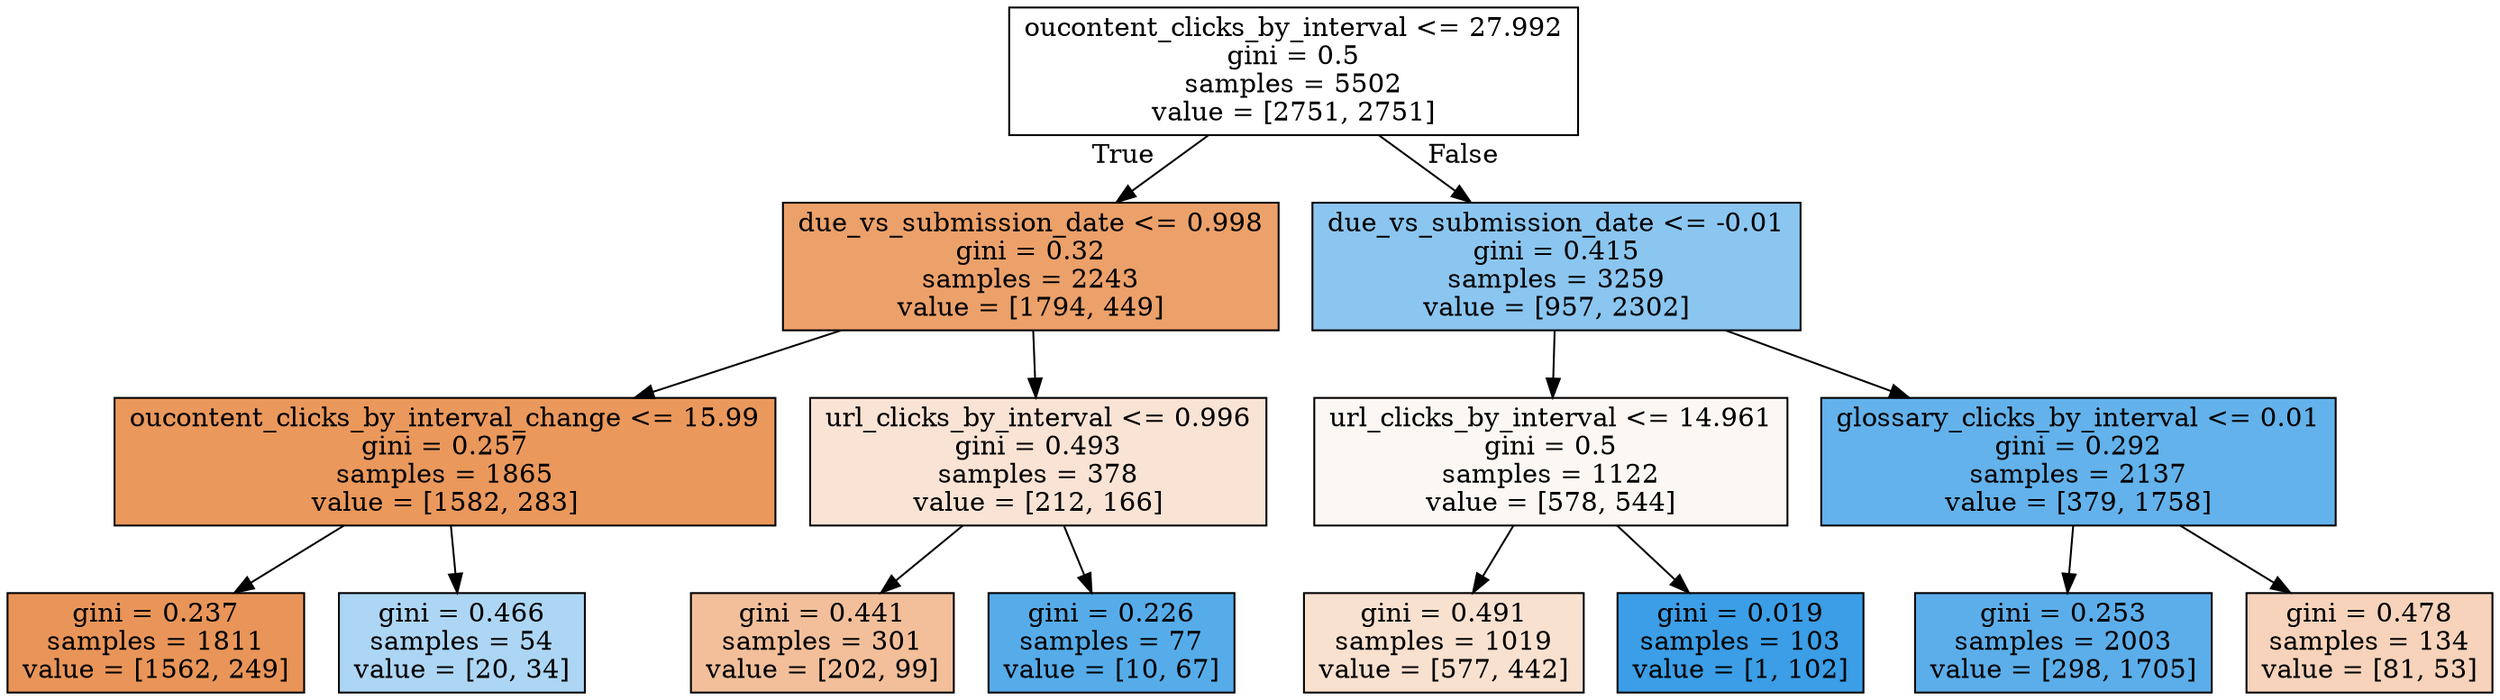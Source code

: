 digraph Tree {
node [shape=box, style="filled", color="black"] ;
0 [label="oucontent_clicks_by_interval <= 27.992\ngini = 0.5\nsamples = 5502\nvalue = [2751, 2751]", fillcolor="#e5813900"] ;
1 [label="due_vs_submission_date <= 0.998\ngini = 0.32\nsamples = 2243\nvalue = [1794, 449]", fillcolor="#e58139bf"] ;
0 -> 1 [labeldistance=2.5, labelangle=45, headlabel="True"] ;
2 [label="oucontent_clicks_by_interval_change <= 15.99\ngini = 0.257\nsamples = 1865\nvalue = [1582, 283]", fillcolor="#e58139d1"] ;
1 -> 2 ;
3 [label="gini = 0.237\nsamples = 1811\nvalue = [1562, 249]", fillcolor="#e58139d6"] ;
2 -> 3 ;
4 [label="gini = 0.466\nsamples = 54\nvalue = [20, 34]", fillcolor="#399de569"] ;
2 -> 4 ;
5 [label="url_clicks_by_interval <= 0.996\ngini = 0.493\nsamples = 378\nvalue = [212, 166]", fillcolor="#e5813937"] ;
1 -> 5 ;
6 [label="gini = 0.441\nsamples = 301\nvalue = [202, 99]", fillcolor="#e5813982"] ;
5 -> 6 ;
7 [label="gini = 0.226\nsamples = 77\nvalue = [10, 67]", fillcolor="#399de5d9"] ;
5 -> 7 ;
8 [label="due_vs_submission_date <= -0.01\ngini = 0.415\nsamples = 3259\nvalue = [957, 2302]", fillcolor="#399de595"] ;
0 -> 8 [labeldistance=2.5, labelangle=-45, headlabel="False"] ;
9 [label="url_clicks_by_interval <= 14.961\ngini = 0.5\nsamples = 1122\nvalue = [578, 544]", fillcolor="#e581390f"] ;
8 -> 9 ;
10 [label="gini = 0.491\nsamples = 1019\nvalue = [577, 442]", fillcolor="#e581393c"] ;
9 -> 10 ;
11 [label="gini = 0.019\nsamples = 103\nvalue = [1, 102]", fillcolor="#399de5fc"] ;
9 -> 11 ;
12 [label="glossary_clicks_by_interval <= 0.01\ngini = 0.292\nsamples = 2137\nvalue = [379, 1758]", fillcolor="#399de5c8"] ;
8 -> 12 ;
13 [label="gini = 0.253\nsamples = 2003\nvalue = [298, 1705]", fillcolor="#399de5d2"] ;
12 -> 13 ;
14 [label="gini = 0.478\nsamples = 134\nvalue = [81, 53]", fillcolor="#e5813958"] ;
12 -> 14 ;
}